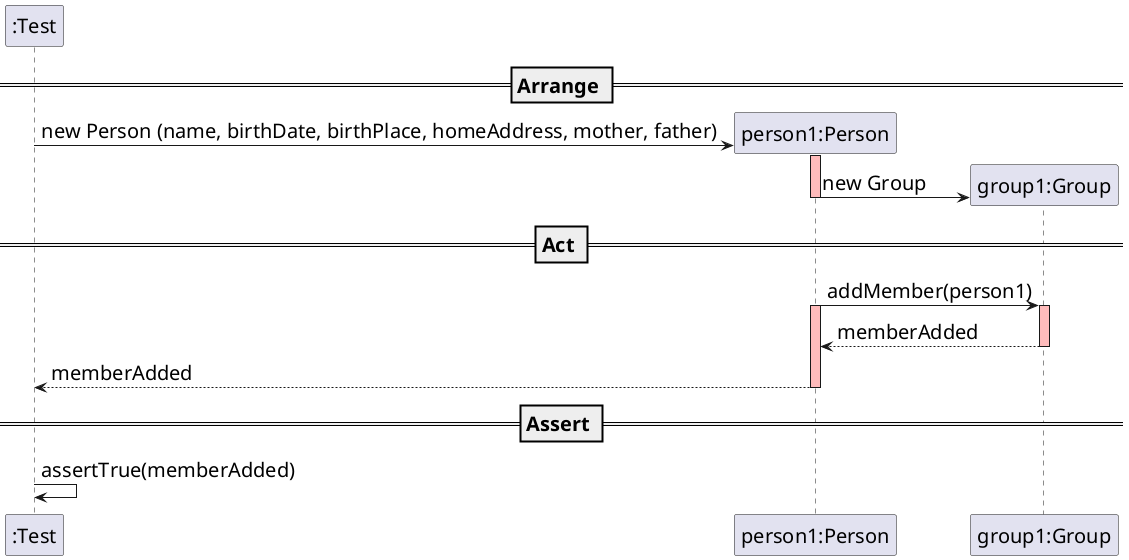 @startuml
skinparam DefaultFontSize 20
create ":Test"

== Arrange ==

create "person1:Person"
":Test" -> "person1:Person" : new Person (name, birthDate, birthPlace, homeAddress, mother, father)
activate "person1:Person" #FFBBBB

create "group1:Group"
"group1:Group" <- "person1:Person" : new Group
deactivate "person1:Person" #FFBBBB

== Act ==
"person1:Person" -> "group1:Group" : addMember(person1)
activate "group1:Group" #FFBBBB
activate "person1:Person" #FFBBBB

"group1:Group" --> "person1:Person": memberAdded
deactivate  "group1:Group" #FFBBBB

"person1:Person" --> ":Test" : memberAdded
deactivate  "person1:Person" #FFBBBB

== Assert ==

":Test" -> ":Test" : assertTrue(memberAdded)

@enduml